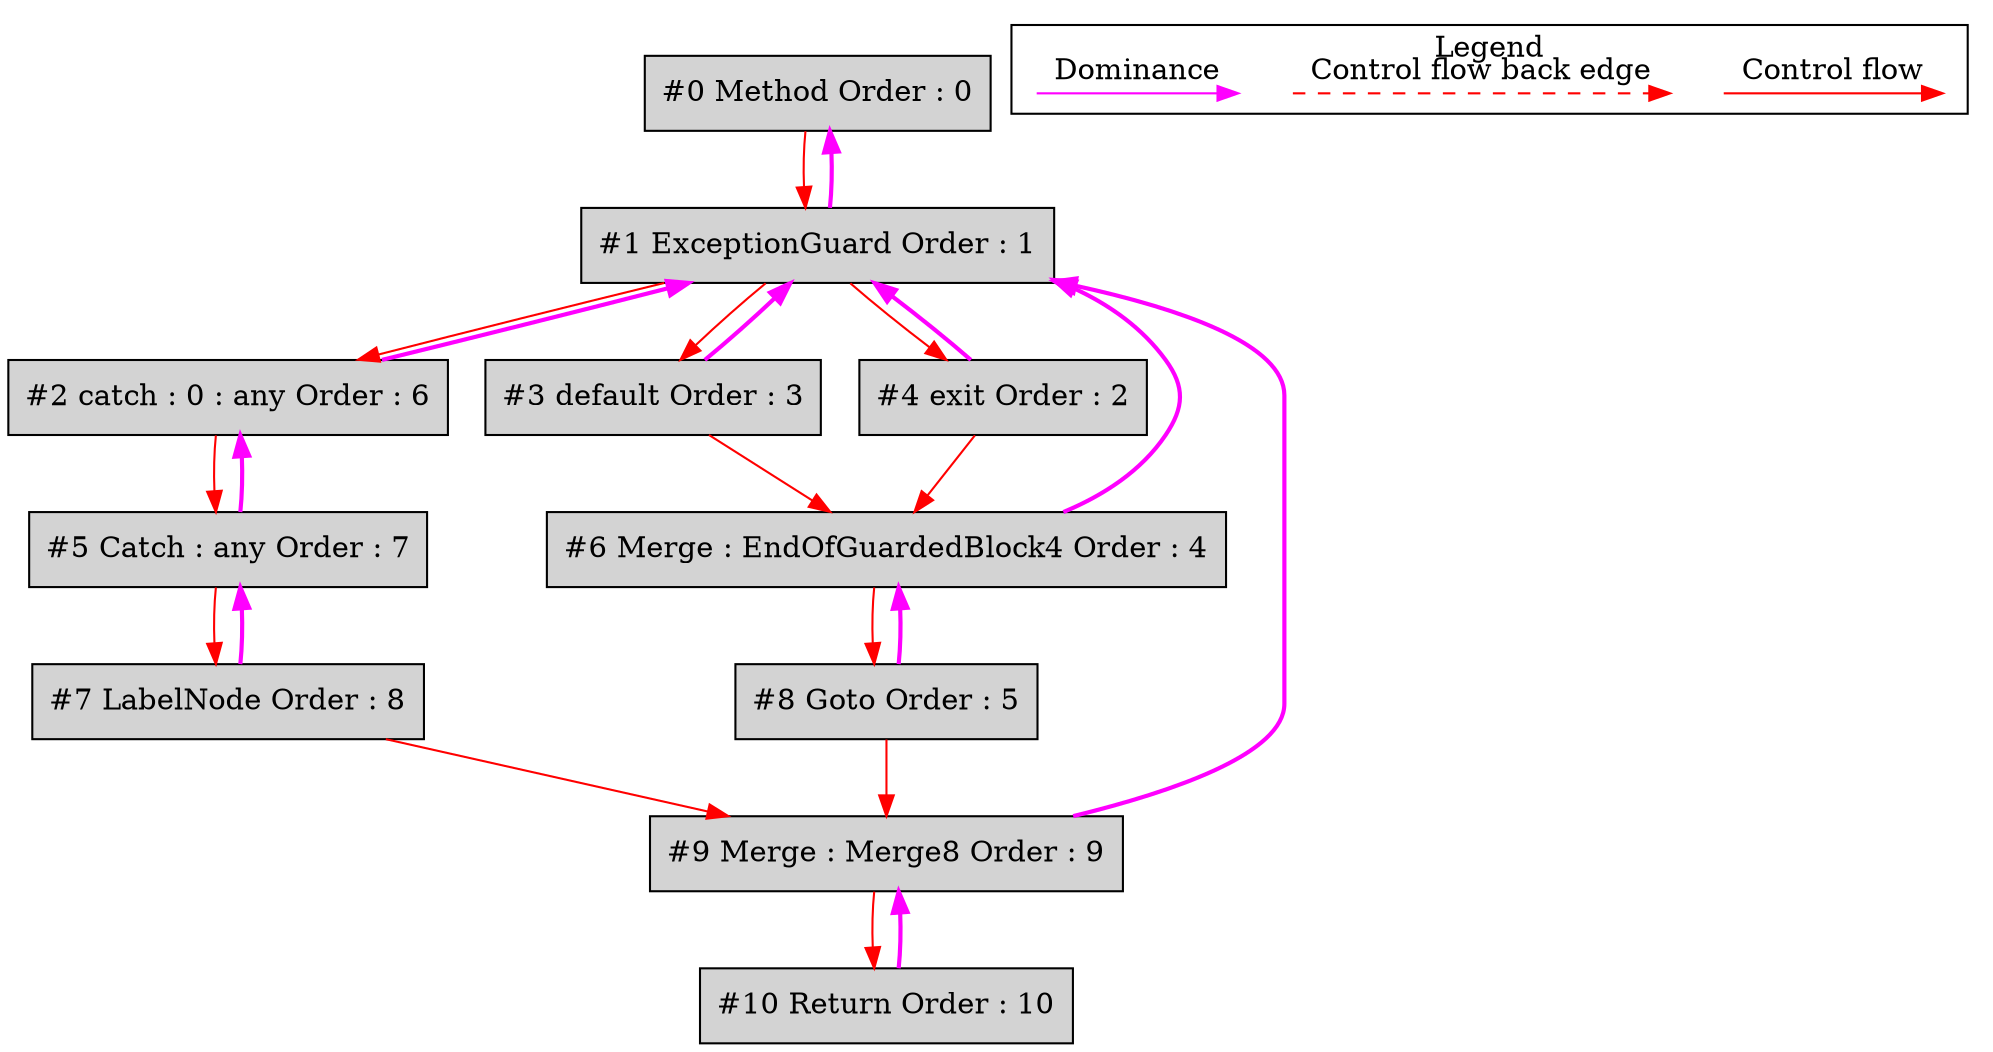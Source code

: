 digraph debugoutput {
 ordering="in";
 node0[label="#0 Method Order : 0",shape=box, fillcolor=lightgrey, style=filled];
 node1[label="#1 ExceptionGuard Order : 1",shape=box, fillcolor=lightgrey, style=filled];
 node1 -> node0[dir="forward" color="fuchsia" penwidth="2"];
 node0 -> node1[labeldistance=2, color=red, fontcolor=red];
 node2[label="#2 catch : 0 : any Order : 6",shape=box, fillcolor=lightgrey, style=filled];
 node2 -> node1[dir="forward" color="fuchsia" penwidth="2"];
 node1 -> node2[labeldistance=2, color=red, fontcolor=red];
 node3[label="#3 default Order : 3",shape=box, fillcolor=lightgrey, style=filled];
 node3 -> node1[dir="forward" color="fuchsia" penwidth="2"];
 node1 -> node3[labeldistance=2, color=red, fontcolor=red];
 node4[label="#4 exit Order : 2",shape=box, fillcolor=lightgrey, style=filled];
 node4 -> node1[dir="forward" color="fuchsia" penwidth="2"];
 node1 -> node4[labeldistance=2, color=red, fontcolor=red];
 node5[label="#5 Catch : any Order : 7",shape=box, fillcolor=lightgrey, style=filled];
 node5 -> node2[dir="forward" color="fuchsia" penwidth="2"];
 node2 -> node5[labeldistance=2, color=red, fontcolor=red];
 node6[label="#6 Merge : EndOfGuardedBlock4 Order : 4",shape=box, fillcolor=lightgrey, style=filled];
 node6 -> node1[dir="forward" color="fuchsia" penwidth="2"];
 node3 -> node6[labeldistance=2, color=red, fontcolor=red];
 node4 -> node6[labeldistance=2, color=red, fontcolor=red];
 node7[label="#7 LabelNode Order : 8",shape=box, fillcolor=lightgrey, style=filled];
 node7 -> node5[dir="forward" color="fuchsia" penwidth="2"];
 node5 -> node7[labeldistance=2, color=red, fontcolor=red];
 node8[label="#8 Goto Order : 5",shape=box, fillcolor=lightgrey, style=filled];
 node8 -> node6[dir="forward" color="fuchsia" penwidth="2"];
 node6 -> node8[labeldistance=2, color=red, fontcolor=red];
 node9[label="#9 Merge : Merge8 Order : 9",shape=box, fillcolor=lightgrey, style=filled];
 node9 -> node1[dir="forward" color="fuchsia" penwidth="2"];
 node8 -> node9[labeldistance=2, color=red, fontcolor=red];
 node7 -> node9[labeldistance=2, color=red, fontcolor=red];
 node10[label="#10 Return Order : 10",shape=box, fillcolor=lightgrey, style=filled];
 node10 -> node9[dir="forward" color="fuchsia" penwidth="2"];
 node9 -> node10[labeldistance=2, color=red, fontcolor=red];
 subgraph cluster_000 {
  label = "Legend";
  node [shape=point]
  {
   rank=same;
   c0 [style = invis];
   c1 [style = invis];
   c2 [style = invis];
   c3 [style = invis];
   d8 [style = invis];
   d9 [style = invis];

  }
  c0 -> c1 [label="Control flow", style=solid, color=red]
  c2 -> c3 [label="Control flow back edge", style=dashed, color=red]
  d8 -> d9 [label="Dominance", color=fuchsia, style=solid]
 }

}
